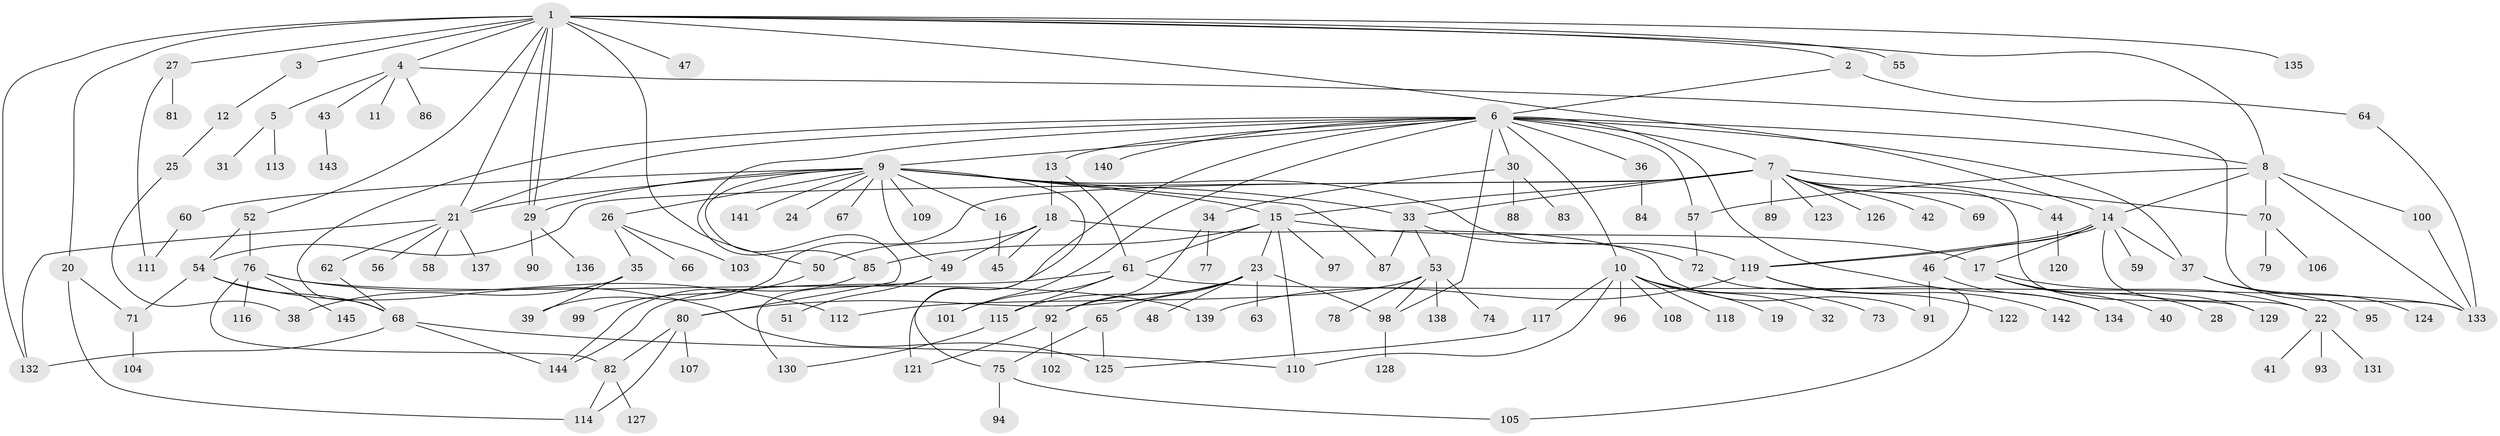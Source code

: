 // coarse degree distribution, {20: 0.008928571428571428, 3: 0.13392857142857142, 2: 0.1875, 5: 0.05357142857142857, 18: 0.008928571428571428, 13: 0.008928571428571428, 12: 0.017857142857142856, 17: 0.008928571428571428, 8: 0.008928571428571428, 6: 0.044642857142857144, 1: 0.45535714285714285, 4: 0.05357142857142857, 10: 0.008928571428571428}
// Generated by graph-tools (version 1.1) at 2025/23/03/03/25 07:23:54]
// undirected, 145 vertices, 203 edges
graph export_dot {
graph [start="1"]
  node [color=gray90,style=filled];
  1;
  2;
  3;
  4;
  5;
  6;
  7;
  8;
  9;
  10;
  11;
  12;
  13;
  14;
  15;
  16;
  17;
  18;
  19;
  20;
  21;
  22;
  23;
  24;
  25;
  26;
  27;
  28;
  29;
  30;
  31;
  32;
  33;
  34;
  35;
  36;
  37;
  38;
  39;
  40;
  41;
  42;
  43;
  44;
  45;
  46;
  47;
  48;
  49;
  50;
  51;
  52;
  53;
  54;
  55;
  56;
  57;
  58;
  59;
  60;
  61;
  62;
  63;
  64;
  65;
  66;
  67;
  68;
  69;
  70;
  71;
  72;
  73;
  74;
  75;
  76;
  77;
  78;
  79;
  80;
  81;
  82;
  83;
  84;
  85;
  86;
  87;
  88;
  89;
  90;
  91;
  92;
  93;
  94;
  95;
  96;
  97;
  98;
  99;
  100;
  101;
  102;
  103;
  104;
  105;
  106;
  107;
  108;
  109;
  110;
  111;
  112;
  113;
  114;
  115;
  116;
  117;
  118;
  119;
  120;
  121;
  122;
  123;
  124;
  125;
  126;
  127;
  128;
  129;
  130;
  131;
  132;
  133;
  134;
  135;
  136;
  137;
  138;
  139;
  140;
  141;
  142;
  143;
  144;
  145;
  1 -- 2;
  1 -- 3;
  1 -- 4;
  1 -- 8;
  1 -- 14;
  1 -- 20;
  1 -- 21;
  1 -- 27;
  1 -- 29;
  1 -- 29;
  1 -- 47;
  1 -- 50;
  1 -- 52;
  1 -- 55;
  1 -- 132;
  1 -- 135;
  2 -- 6;
  2 -- 64;
  3 -- 12;
  4 -- 5;
  4 -- 11;
  4 -- 43;
  4 -- 86;
  4 -- 133;
  5 -- 31;
  5 -- 113;
  6 -- 7;
  6 -- 8;
  6 -- 9;
  6 -- 10;
  6 -- 13;
  6 -- 21;
  6 -- 30;
  6 -- 36;
  6 -- 37;
  6 -- 57;
  6 -- 68;
  6 -- 85;
  6 -- 98;
  6 -- 101;
  6 -- 121;
  6 -- 134;
  6 -- 140;
  7 -- 15;
  7 -- 33;
  7 -- 39;
  7 -- 42;
  7 -- 44;
  7 -- 54;
  7 -- 69;
  7 -- 70;
  7 -- 89;
  7 -- 123;
  7 -- 126;
  7 -- 129;
  8 -- 14;
  8 -- 57;
  8 -- 70;
  8 -- 100;
  8 -- 133;
  9 -- 15;
  9 -- 16;
  9 -- 21;
  9 -- 24;
  9 -- 26;
  9 -- 29;
  9 -- 33;
  9 -- 49;
  9 -- 60;
  9 -- 67;
  9 -- 75;
  9 -- 80;
  9 -- 87;
  9 -- 109;
  9 -- 119;
  9 -- 141;
  10 -- 19;
  10 -- 32;
  10 -- 73;
  10 -- 96;
  10 -- 108;
  10 -- 110;
  10 -- 117;
  10 -- 118;
  12 -- 25;
  13 -- 18;
  13 -- 61;
  14 -- 17;
  14 -- 22;
  14 -- 37;
  14 -- 46;
  14 -- 59;
  14 -- 119;
  14 -- 119;
  15 -- 17;
  15 -- 23;
  15 -- 61;
  15 -- 85;
  15 -- 97;
  15 -- 110;
  16 -- 45;
  17 -- 22;
  17 -- 28;
  17 -- 40;
  17 -- 129;
  18 -- 45;
  18 -- 49;
  18 -- 50;
  18 -- 91;
  20 -- 71;
  20 -- 114;
  21 -- 56;
  21 -- 58;
  21 -- 62;
  21 -- 132;
  21 -- 137;
  22 -- 41;
  22 -- 93;
  22 -- 131;
  23 -- 48;
  23 -- 63;
  23 -- 65;
  23 -- 80;
  23 -- 92;
  23 -- 98;
  23 -- 115;
  25 -- 38;
  26 -- 35;
  26 -- 66;
  26 -- 103;
  27 -- 81;
  27 -- 111;
  29 -- 90;
  29 -- 136;
  30 -- 34;
  30 -- 83;
  30 -- 88;
  33 -- 53;
  33 -- 72;
  33 -- 87;
  34 -- 77;
  34 -- 92;
  35 -- 38;
  35 -- 39;
  36 -- 84;
  37 -- 95;
  37 -- 124;
  43 -- 143;
  44 -- 120;
  46 -- 91;
  46 -- 134;
  49 -- 51;
  49 -- 130;
  50 -- 99;
  52 -- 54;
  52 -- 76;
  53 -- 74;
  53 -- 78;
  53 -- 98;
  53 -- 112;
  53 -- 138;
  54 -- 68;
  54 -- 71;
  54 -- 125;
  57 -- 72;
  60 -- 111;
  61 -- 101;
  61 -- 115;
  61 -- 133;
  61 -- 144;
  62 -- 68;
  64 -- 133;
  65 -- 75;
  65 -- 125;
  68 -- 110;
  68 -- 132;
  68 -- 144;
  70 -- 79;
  70 -- 106;
  71 -- 104;
  72 -- 105;
  75 -- 94;
  75 -- 105;
  76 -- 82;
  76 -- 112;
  76 -- 116;
  76 -- 139;
  76 -- 145;
  80 -- 82;
  80 -- 107;
  80 -- 114;
  82 -- 114;
  82 -- 127;
  85 -- 144;
  92 -- 102;
  92 -- 121;
  98 -- 128;
  100 -- 133;
  115 -- 130;
  117 -- 125;
  119 -- 122;
  119 -- 139;
  119 -- 142;
}
